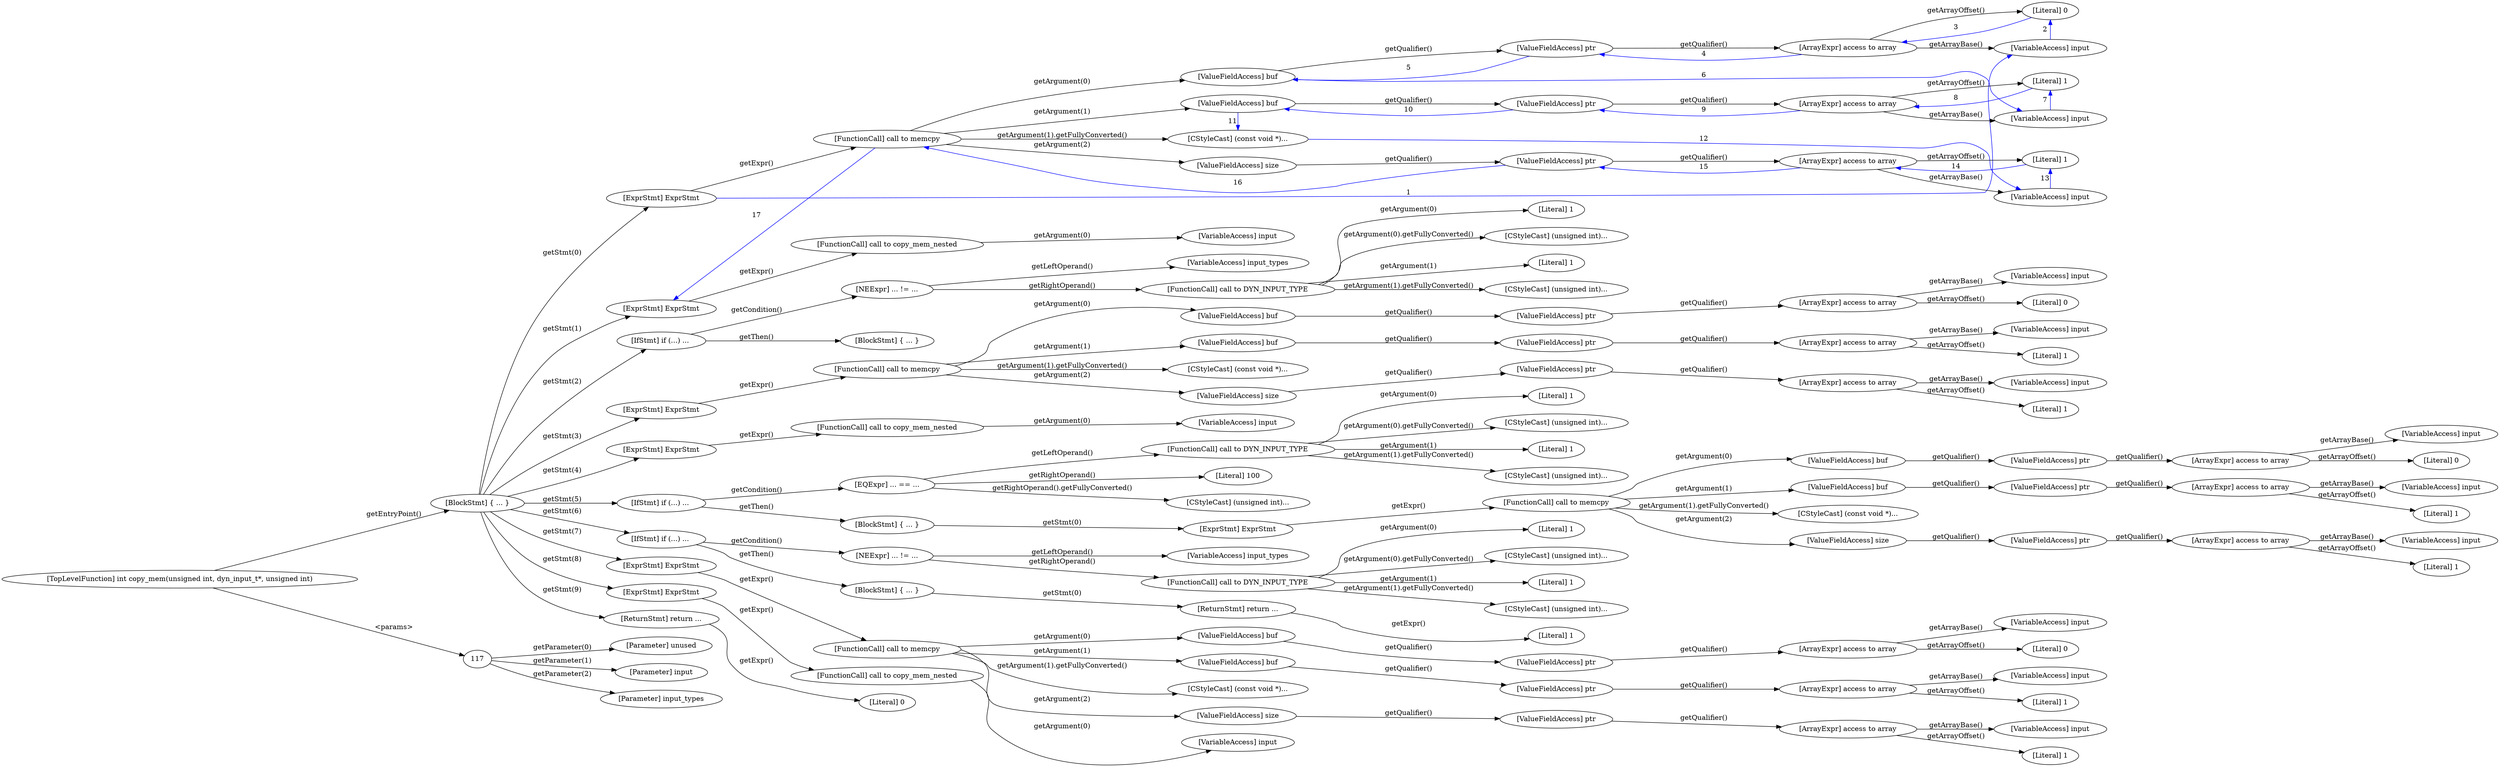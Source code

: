 digraph {
  compound=true;
  rankdir=LR;
  
  // Original AST nodes and edges
  0[label="[ExprStmt] ExprStmt"; ];
  1[label="[FunctionCall] call to memcpy"; ];
  2[label="[VariableAccess] input"; ];
  3[label="[Literal] 0"; ];
  4[label="[ArrayExpr] access to array"; ];
  5[label="[ValueFieldAccess] ptr"; ];
  6[label="[ValueFieldAccess] buf"; ];
  7[label="[VariableAccess] input"; ];
  8[label="[Literal] 1"; ];
  9[label="[ArrayExpr] access to array"; ];
  10[label="[ValueFieldAccess] ptr"; ];
  11[label="[ValueFieldAccess] buf"; ];
  12[label="[CStyleCast] (const void *)..."; ];
  13[label="[VariableAccess] input"; ];
  14[label="[Literal] 1"; ];
  15[label="[ArrayExpr] access to array"; ];
  16[label="[ValueFieldAccess] ptr"; ];
  17[label="[ValueFieldAccess] size"; ];
  18[label="[ExprStmt] ExprStmt"; ];
  19[label="[FunctionCall] call to copy_mem_nested"; ];
  20[label="[VariableAccess] input"; ];
  21[label="[IfStmt] if (...) ... "; ];
  22[label="[VariableAccess] input_types"; ];
  23[label="[FunctionCall] call to DYN_INPUT_TYPE"; ];
  24[label="[Literal] 1"; ];
  25[label="[CStyleCast] (unsigned int)..."; ];
  26[label="[Literal] 1"; ];
  27[label="[CStyleCast] (unsigned int)..."; ];
  28[label="[NEExpr] ... != ..."; ];
  29[label="[BlockStmt] { ... }"; ];
  30[label="[ExprStmt] ExprStmt"; ];
  31[label="[FunctionCall] call to memcpy"; ];
  32[label="[VariableAccess] input"; ];
  33[label="[Literal] 0"; ];
  34[label="[ArrayExpr] access to array"; ];
  35[label="[ValueFieldAccess] ptr"; ];
  36[label="[ValueFieldAccess] buf"; ];
  37[label="[VariableAccess] input"; ];
  38[label="[Literal] 1"; ];
  39[label="[ArrayExpr] access to array"; ];
  40[label="[ValueFieldAccess] ptr"; ];
  41[label="[ValueFieldAccess] buf"; ];
  42[label="[CStyleCast] (const void *)..."; ];
  43[label="[VariableAccess] input"; ];
  44[label="[Literal] 1"; ];
  45[label="[ArrayExpr] access to array"; ];
  46[label="[ValueFieldAccess] ptr"; ];
  47[label="[ValueFieldAccess] size"; ];
  48[label="[ExprStmt] ExprStmt"; ];
  49[label="[FunctionCall] call to copy_mem_nested"; ];
  50[label="[VariableAccess] input"; ];
  51[label="[IfStmt] if (...) ... "; ];
  52[label="[FunctionCall] call to DYN_INPUT_TYPE"; ];
  53[label="[Literal] 1"; ];
  54[label="[CStyleCast] (unsigned int)..."; ];
  55[label="[Literal] 1"; ];
  56[label="[CStyleCast] (unsigned int)..."; ];
  57[label="[Literal] 100"; ];
  58[label="[CStyleCast] (unsigned int)..."; ];
  59[label="[EQExpr] ... == ..."; ];
  60[label="[ExprStmt] ExprStmt"; ];
  61[label="[FunctionCall] call to memcpy"; ];
  62[label="[VariableAccess] input"; ];
  63[label="[Literal] 0"; ];
  64[label="[ArrayExpr] access to array"; ];
  65[label="[ValueFieldAccess] ptr"; ];
  66[label="[ValueFieldAccess] buf"; ];
  67[label="[VariableAccess] input"; ];
  68[label="[Literal] 1"; ];
  69[label="[ArrayExpr] access to array"; ];
  70[label="[ValueFieldAccess] ptr"; ];
  71[label="[ValueFieldAccess] buf"; ];
  72[label="[CStyleCast] (const void *)..."; ];
  73[label="[VariableAccess] input"; ];
  74[label="[Literal] 1"; ];
  75[label="[ArrayExpr] access to array"; ];
  76[label="[ValueFieldAccess] ptr"; ];
  77[label="[ValueFieldAccess] size"; ];
  78[label="[BlockStmt] { ... }"; ];
  79[label="[IfStmt] if (...) ... "; ];
  80[label="[VariableAccess] input_types"; ];
  81[label="[FunctionCall] call to DYN_INPUT_TYPE"; ];
  82[label="[Literal] 1"; ];
  83[label="[CStyleCast] (unsigned int)..."; ];
  84[label="[Literal] 1"; ];
  85[label="[CStyleCast] (unsigned int)..."; ];
  86[label="[NEExpr] ... != ..."; ];
  87[label="[ReturnStmt] return ..."; ];
  88[label="[Literal] 1"; ];
  89[label="[BlockStmt] { ... }"; ];
  90[label="[ExprStmt] ExprStmt"; ];
  91[label="[FunctionCall] call to memcpy"; ];
  92[label="[VariableAccess] input"; ];
  93[label="[Literal] 0"; ];
  94[label="[ArrayExpr] access to array"; ];
  95[label="[ValueFieldAccess] ptr"; ];
  96[label="[ValueFieldAccess] buf"; ];
  97[label="[VariableAccess] input"; ];
  98[label="[Literal] 1"; ];
  99[label="[ArrayExpr] access to array"; ];
  100[label="[ValueFieldAccess] ptr"; ];
  101[label="[ValueFieldAccess] buf"; ];
  102[label="[CStyleCast] (const void *)..."; ];
  103[label="[VariableAccess] input"; ];
  104[label="[Literal] 1"; ];
  105[label="[ArrayExpr] access to array"; ];
  106[label="[ValueFieldAccess] ptr"; ];
  107[label="[ValueFieldAccess] size"; ];
  108[label="[ExprStmt] ExprStmt"; ];
  109[label="[FunctionCall] call to copy_mem_nested"; ];
  110[label="[VariableAccess] input"; ];
  111[label="[ReturnStmt] return ..."; ];
  112[label="[Literal] 0"; ];
  113[label="[BlockStmt] { ... }"; ];
  114[label="[Parameter] unused"; ];
  115[label="[Parameter] input"; ];
  116[label="[Parameter] input_types"; ];
  117[];
  118[label="[TopLevelFunction] int copy_mem(unsigned int, dyn_input_t*, unsigned int)"; ];
  
  // AST edges
  0 -> 1[label="getExpr()"; ];
  1 -> 6[label="getArgument(0)"; ];
  4 -> 2[label="getArrayBase()"; ];
  5 -> 4[label="getQualifier()"; ];
  6 -> 5[label="getQualifier()"; ];
  9 -> 7[label="getArrayBase()"; ];
  10 -> 9[label="getQualifier()"; ];
  11 -> 10[label="getQualifier()"; ];
  15 -> 13[label="getArrayBase()"; ];
  16 -> 15[label="getQualifier()"; ];
  17 -> 16[label="getQualifier()"; ];
  18 -> 19[label="getExpr()"; ];
  19 -> 20[label="getArgument(0)"; ];
  21 -> 28[label="getCondition()"; ];
  23 -> 24[label="getArgument(0)"; ];
  28 -> 22[label="getLeftOperand()"; ];
  30 -> 31[label="getExpr()"; ];
  31 -> 36[label="getArgument(0)"; ];
  34 -> 32[label="getArrayBase()"; ];
  35 -> 34[label="getQualifier()"; ];
  36 -> 35[label="getQualifier()"; ];
  39 -> 37[label="getArrayBase()"; ];
  40 -> 39[label="getQualifier()"; ];
  41 -> 40[label="getQualifier()"; ];
  45 -> 43[label="getArrayBase()"; ];
  46 -> 45[label="getQualifier()"; ];
  47 -> 46[label="getQualifier()"; ];
  48 -> 49[label="getExpr()"; ];
  49 -> 50[label="getArgument(0)"; ];
  51 -> 59[label="getCondition()"; ];
  52 -> 53[label="getArgument(0)"; ];
  59 -> 52[label="getLeftOperand()"; ];
  60 -> 61[label="getExpr()"; ];
  61 -> 66[label="getArgument(0)"; ];
  64 -> 62[label="getArrayBase()"; ];
  65 -> 64[label="getQualifier()"; ];
  66 -> 65[label="getQualifier()"; ];
  69 -> 67[label="getArrayBase()"; ];
  70 -> 69[label="getQualifier()"; ];
  71 -> 70[label="getQualifier()"; ];
  75 -> 73[label="getArrayBase()"; ];
  76 -> 75[label="getQualifier()"; ];
  77 -> 76[label="getQualifier()"; ];
  78 -> 60[label="getStmt(0)"; ];
  79 -> 86[label="getCondition()"; ];
  81 -> 82[label="getArgument(0)"; ];
  86 -> 80[label="getLeftOperand()"; ];
  87 -> 88[label="getExpr()"; ];
  89 -> 87[label="getStmt(0)"; ];
  90 -> 91[label="getExpr()"; ];
  91 -> 96[label="getArgument(0)"; ];
  94 -> 92[label="getArrayBase()"; ];
  95 -> 94[label="getQualifier()"; ];
  96 -> 95[label="getQualifier()"; ];
  99 -> 97[label="getArrayBase()"; ];
  100 -> 99[label="getQualifier()"; ];
  101 -> 100[label="getQualifier()"; ];
  105 -> 103[label="getArrayBase()"; ];
  106 -> 105[label="getQualifier()"; ];
  107 -> 106[label="getQualifier()"; ];
  108 -> 109[label="getExpr()"; ];
  109 -> 110[label="getArgument(0)"; ];
  111 -> 112[label="getExpr()"; ];
  113 -> 0[label="getStmt(0)"; ];
  118 -> 117[label="<params>"; ];
  117 -> 114[label="getParameter(0)"; ];
  1 -> 11[label="getArgument(1)"; ];
  4 -> 3[label="getArrayOffset()"; ];
  9 -> 8[label="getArrayOffset()"; ];
  15 -> 14[label="getArrayOffset()"; ];
  21 -> 29[label="getThen()"; ];
  23 -> 26[label="getArgument(1)"; ];
  28 -> 23[label="getRightOperand()"; ];
  31 -> 41[label="getArgument(1)"; ];
  34 -> 33[label="getArrayOffset()"; ];
  39 -> 38[label="getArrayOffset()"; ];
  45 -> 44[label="getArrayOffset()"; ];
  51 -> 78[label="getThen()"; ];
  52 -> 55[label="getArgument(1)"; ];
  59 -> 57[label="getRightOperand()"; ];
  61 -> 71[label="getArgument(1)"; ];
  64 -> 63[label="getArrayOffset()"; ];
  69 -> 68[label="getArrayOffset()"; ];
  75 -> 74[label="getArrayOffset()"; ];
  79 -> 89[label="getThen()"; ];
  81 -> 84[label="getArgument(1)"; ];
  86 -> 81[label="getRightOperand()"; ];
  91 -> 101[label="getArgument(1)"; ];
  94 -> 93[label="getArrayOffset()"; ];
  99 -> 98[label="getArrayOffset()"; ];
  105 -> 104[label="getArrayOffset()"; ];
  113 -> 18[label="getStmt(1)"; ];
  118 -> 113[label="getEntryPoint()"; ];
  117 -> 115[label="getParameter(1)"; ];
  1 -> 17[label="getArgument(2)"; ];
  23 -> 25[label="getArgument(0).getFullyConverted()"; ];
  31 -> 47[label="getArgument(2)"; ];
  52 -> 54[label="getArgument(0).getFullyConverted()"; ];
  59 -> 58[label="getRightOperand().getFullyConverted()"; ];
  61 -> 77[label="getArgument(2)"; ];
  81 -> 83[label="getArgument(0).getFullyConverted()"; ];
  91 -> 107[label="getArgument(2)"; ];
  113 -> 21[label="getStmt(2)"; ];
  117 -> 116[label="getParameter(2)"; ];
  1 -> 12[label="getArgument(1).getFullyConverted()"; ];
  23 -> 27[label="getArgument(1).getFullyConverted()"; ];
  31 -> 42[label="getArgument(1).getFullyConverted()"; ];
  52 -> 56[label="getArgument(1).getFullyConverted()"; ];
  61 -> 72[label="getArgument(1).getFullyConverted()"; ];
  81 -> 85[label="getArgument(1).getFullyConverted()"; ];
  91 -> 102[label="getArgument(1).getFullyConverted()"; ];
  113 -> 30[label="getStmt(3)"; ];
  113 -> 48[label="getStmt(4)"; ];
  113 -> 51[label="getStmt(5)"; ];
  113 -> 79[label="getStmt(6)"; ];
  113 -> 90[label="getStmt(7)"; ];
  113 -> 108[label="getStmt(8)"; ];
  113 -> 111[label="getStmt(9)"; ];

  // First 17 CFG edges connected to AST nodes, numbered in CFG order
  edge [color=blue, constraint=false, rankdir=none];
  
  // Correspond to the first 17 CFG nodes/edges
  0 -> 2 [color=blue, label="1"];      // ExprStmt → input
  2 -> 3 [color=blue, label="2"];      // input → 0
  3 -> 4 [color=blue, label="3"];      // 0 → access to array
  4 -> 5 [color=blue, label="4"];      // access to array → ptr
  5 -> 6 [color=blue, label="5"];      // ptr → buf
  6 -> 7 [color=blue, label="6"];      // buf → input
  7 -> 8 [color=blue, label="7"];      // input → 1
  8 -> 9 [color=blue, label="8"];      // 1 → access to array
  9 -> 10 [color=blue, label="9"];     // access to array → ptr
  10 -> 11 [color=blue, label="10"];   // ptr → buf
  11 -> 12 [color=blue, label="11"];   // buf → input (second)
  12 -> 13 [color=blue, label="12"];   // input → 1
  13 -> 14 [color=blue, label="13"];   // 1 → access to array
  14 -> 15 [color=blue, label="14"];   // access to array → ptr
  15 -> 16 [color=blue, label="15"];   // ptr → size
  16 -> 1 [color=blue, label="16"];    // size → call to memcpy
  1 -> 18 [color=blue, label="17"];    // call to memcpy → next ExprStmt
}

